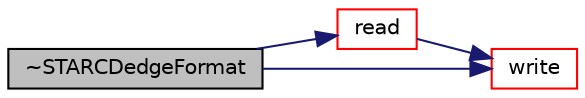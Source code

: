digraph "~STARCDedgeFormat"
{
  bgcolor="transparent";
  edge [fontname="Helvetica",fontsize="10",labelfontname="Helvetica",labelfontsize="10"];
  node [fontname="Helvetica",fontsize="10",shape=record];
  rankdir="LR";
  Node92 [label="~STARCDedgeFormat",height=0.2,width=0.4,color="black", fillcolor="grey75", style="filled", fontcolor="black"];
  Node92 -> Node93 [color="midnightblue",fontsize="10",style="solid",fontname="Helvetica"];
  Node93 [label="read",height=0.2,width=0.4,color="red",URL="$a22541.html#a464ebd67acbdff0014d4dae69e3ec4be",tooltip="Read from file. "];
  Node93 -> Node174 [color="midnightblue",fontsize="10",style="solid",fontname="Helvetica"];
  Node174 [label="write",height=0.2,width=0.4,color="red",URL="$a22541.html#ac93279b51e2eb12dc1a54daf46bbca98",tooltip="Write edge mesh. "];
  Node92 -> Node174 [color="midnightblue",fontsize="10",style="solid",fontname="Helvetica"];
}
